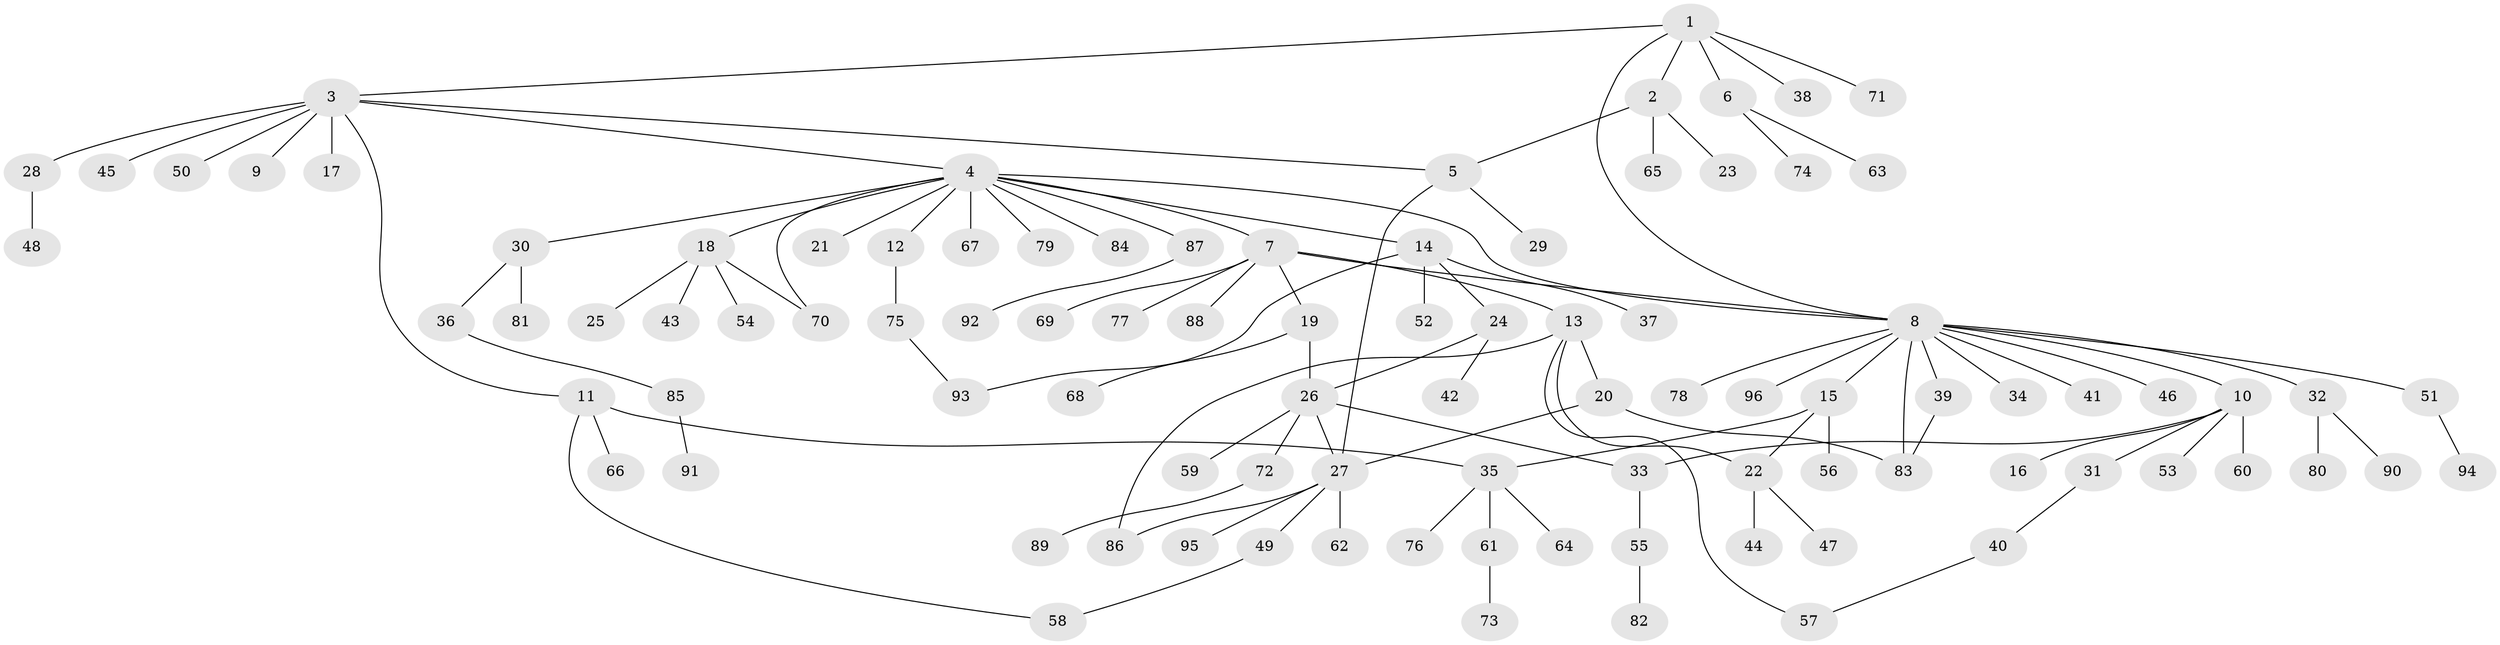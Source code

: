 // Generated by graph-tools (version 1.1) at 2025/49/03/09/25 03:49:59]
// undirected, 96 vertices, 111 edges
graph export_dot {
graph [start="1"]
  node [color=gray90,style=filled];
  1;
  2;
  3;
  4;
  5;
  6;
  7;
  8;
  9;
  10;
  11;
  12;
  13;
  14;
  15;
  16;
  17;
  18;
  19;
  20;
  21;
  22;
  23;
  24;
  25;
  26;
  27;
  28;
  29;
  30;
  31;
  32;
  33;
  34;
  35;
  36;
  37;
  38;
  39;
  40;
  41;
  42;
  43;
  44;
  45;
  46;
  47;
  48;
  49;
  50;
  51;
  52;
  53;
  54;
  55;
  56;
  57;
  58;
  59;
  60;
  61;
  62;
  63;
  64;
  65;
  66;
  67;
  68;
  69;
  70;
  71;
  72;
  73;
  74;
  75;
  76;
  77;
  78;
  79;
  80;
  81;
  82;
  83;
  84;
  85;
  86;
  87;
  88;
  89;
  90;
  91;
  92;
  93;
  94;
  95;
  96;
  1 -- 2;
  1 -- 3;
  1 -- 6;
  1 -- 8;
  1 -- 38;
  1 -- 71;
  2 -- 5;
  2 -- 23;
  2 -- 65;
  3 -- 4;
  3 -- 5;
  3 -- 9;
  3 -- 11;
  3 -- 17;
  3 -- 28;
  3 -- 45;
  3 -- 50;
  4 -- 7;
  4 -- 8;
  4 -- 12;
  4 -- 14;
  4 -- 18;
  4 -- 21;
  4 -- 30;
  4 -- 67;
  4 -- 70;
  4 -- 79;
  4 -- 84;
  4 -- 87;
  5 -- 27;
  5 -- 29;
  6 -- 63;
  6 -- 74;
  7 -- 8;
  7 -- 13;
  7 -- 19;
  7 -- 69;
  7 -- 77;
  7 -- 88;
  8 -- 10;
  8 -- 15;
  8 -- 32;
  8 -- 34;
  8 -- 39;
  8 -- 41;
  8 -- 46;
  8 -- 51;
  8 -- 78;
  8 -- 83;
  8 -- 96;
  10 -- 16;
  10 -- 31;
  10 -- 33;
  10 -- 53;
  10 -- 60;
  11 -- 35;
  11 -- 58;
  11 -- 66;
  12 -- 75;
  13 -- 20;
  13 -- 22;
  13 -- 57;
  13 -- 86;
  14 -- 24;
  14 -- 37;
  14 -- 52;
  14 -- 93;
  15 -- 22;
  15 -- 35;
  15 -- 56;
  18 -- 25;
  18 -- 43;
  18 -- 54;
  18 -- 70;
  19 -- 26;
  19 -- 68;
  20 -- 27;
  20 -- 83;
  22 -- 44;
  22 -- 47;
  24 -- 26;
  24 -- 42;
  26 -- 27;
  26 -- 33;
  26 -- 59;
  26 -- 72;
  27 -- 49;
  27 -- 62;
  27 -- 86;
  27 -- 95;
  28 -- 48;
  30 -- 36;
  30 -- 81;
  31 -- 40;
  32 -- 80;
  32 -- 90;
  33 -- 55;
  35 -- 61;
  35 -- 64;
  35 -- 76;
  36 -- 85;
  39 -- 83;
  40 -- 57;
  49 -- 58;
  51 -- 94;
  55 -- 82;
  61 -- 73;
  72 -- 89;
  75 -- 93;
  85 -- 91;
  87 -- 92;
}

